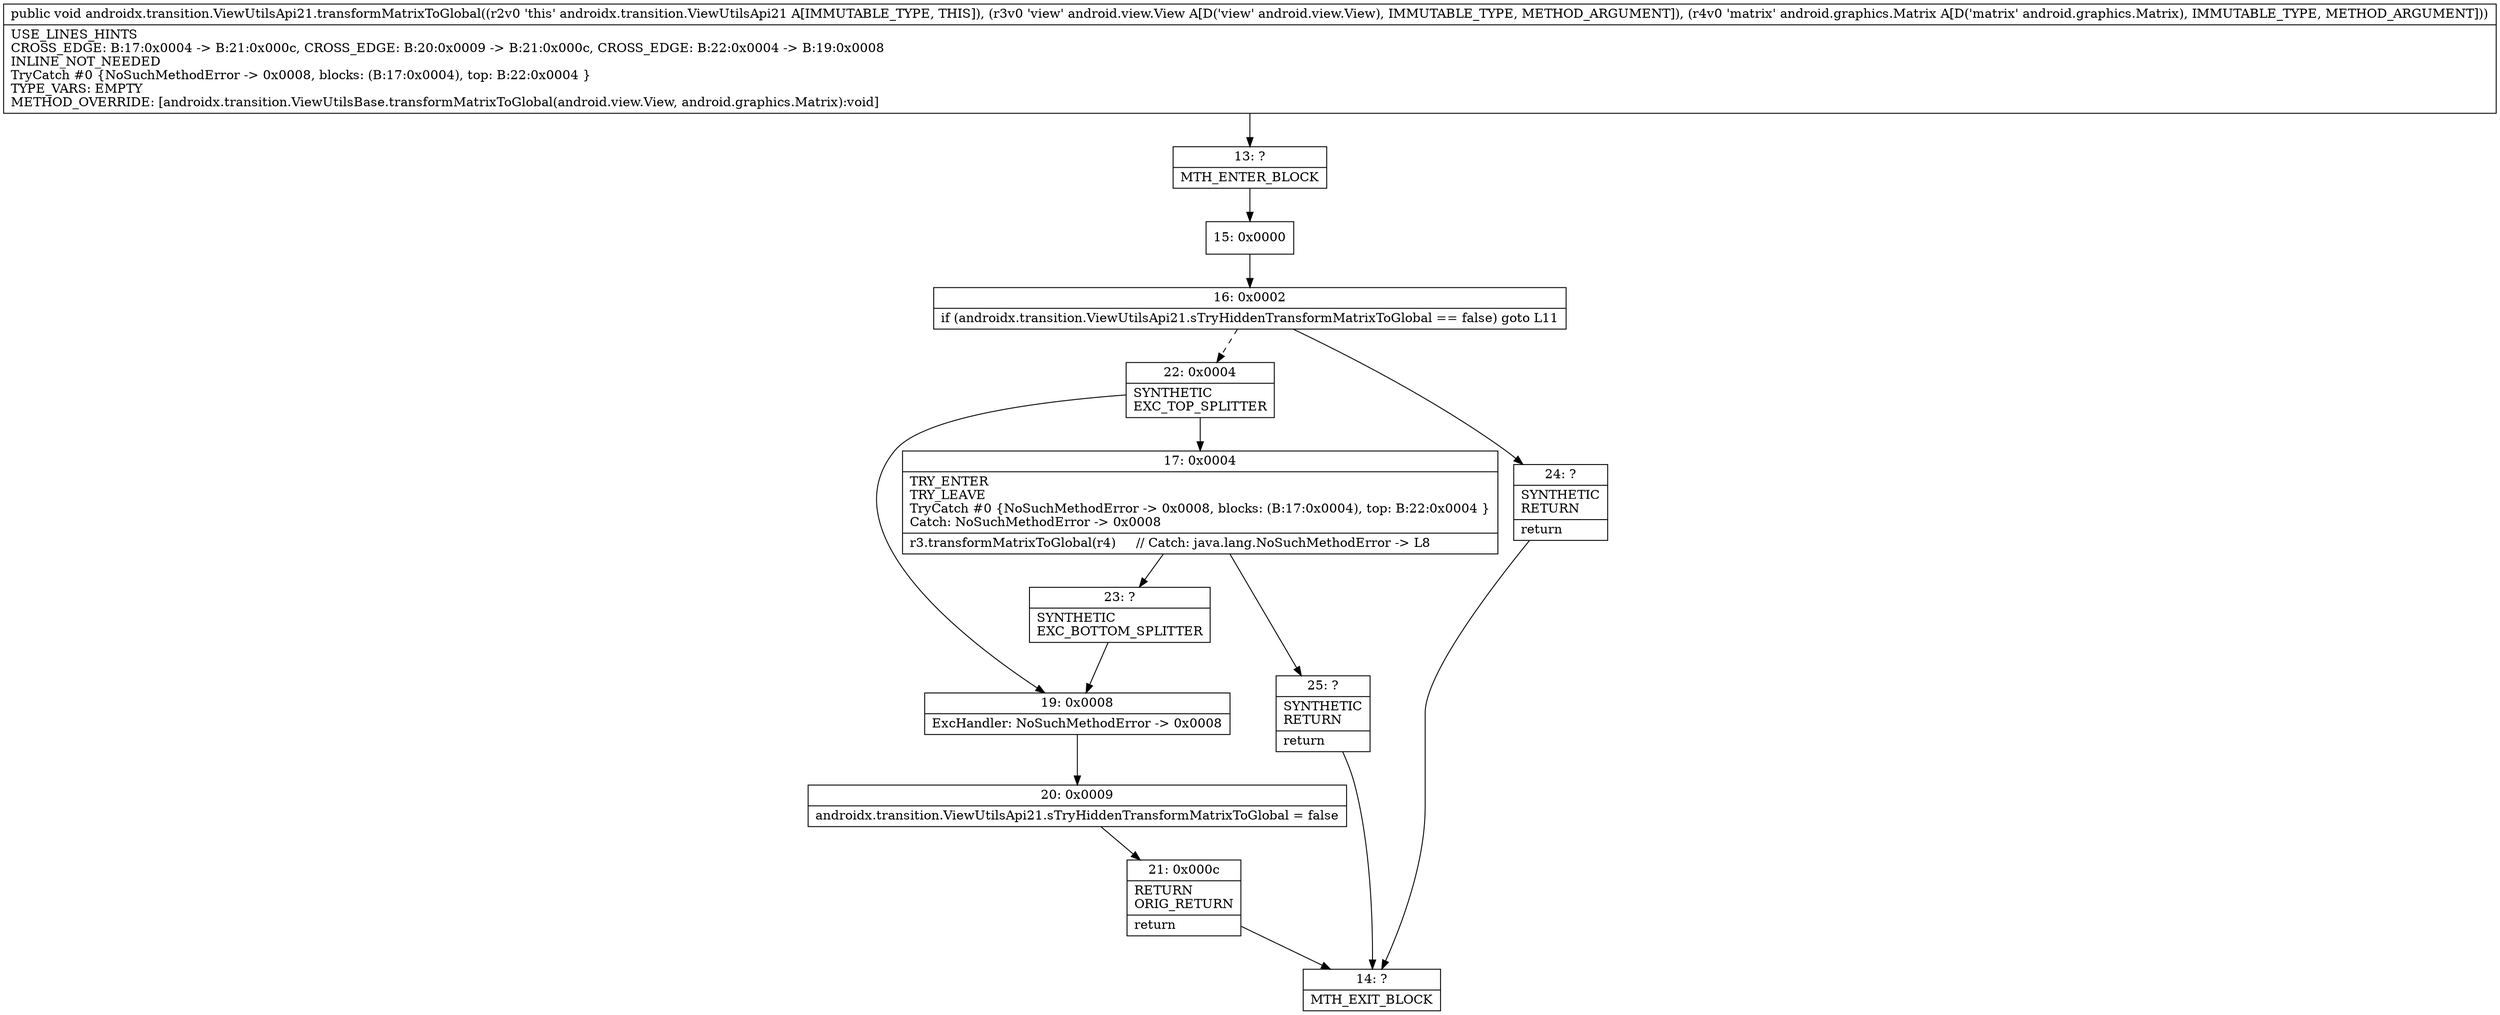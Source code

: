 digraph "CFG forandroidx.transition.ViewUtilsApi21.transformMatrixToGlobal(Landroid\/view\/View;Landroid\/graphics\/Matrix;)V" {
Node_13 [shape=record,label="{13\:\ ?|MTH_ENTER_BLOCK\l}"];
Node_15 [shape=record,label="{15\:\ 0x0000}"];
Node_16 [shape=record,label="{16\:\ 0x0002|if (androidx.transition.ViewUtilsApi21.sTryHiddenTransformMatrixToGlobal == false) goto L11\l}"];
Node_22 [shape=record,label="{22\:\ 0x0004|SYNTHETIC\lEXC_TOP_SPLITTER\l}"];
Node_17 [shape=record,label="{17\:\ 0x0004|TRY_ENTER\lTRY_LEAVE\lTryCatch #0 \{NoSuchMethodError \-\> 0x0008, blocks: (B:17:0x0004), top: B:22:0x0004 \}\lCatch: NoSuchMethodError \-\> 0x0008\l|r3.transformMatrixToGlobal(r4)     \/\/ Catch: java.lang.NoSuchMethodError \-\> L8\l}"];
Node_23 [shape=record,label="{23\:\ ?|SYNTHETIC\lEXC_BOTTOM_SPLITTER\l}"];
Node_25 [shape=record,label="{25\:\ ?|SYNTHETIC\lRETURN\l|return\l}"];
Node_14 [shape=record,label="{14\:\ ?|MTH_EXIT_BLOCK\l}"];
Node_19 [shape=record,label="{19\:\ 0x0008|ExcHandler: NoSuchMethodError \-\> 0x0008\l}"];
Node_20 [shape=record,label="{20\:\ 0x0009|androidx.transition.ViewUtilsApi21.sTryHiddenTransformMatrixToGlobal = false\l}"];
Node_21 [shape=record,label="{21\:\ 0x000c|RETURN\lORIG_RETURN\l|return\l}"];
Node_24 [shape=record,label="{24\:\ ?|SYNTHETIC\lRETURN\l|return\l}"];
MethodNode[shape=record,label="{public void androidx.transition.ViewUtilsApi21.transformMatrixToGlobal((r2v0 'this' androidx.transition.ViewUtilsApi21 A[IMMUTABLE_TYPE, THIS]), (r3v0 'view' android.view.View A[D('view' android.view.View), IMMUTABLE_TYPE, METHOD_ARGUMENT]), (r4v0 'matrix' android.graphics.Matrix A[D('matrix' android.graphics.Matrix), IMMUTABLE_TYPE, METHOD_ARGUMENT]))  | USE_LINES_HINTS\lCROSS_EDGE: B:17:0x0004 \-\> B:21:0x000c, CROSS_EDGE: B:20:0x0009 \-\> B:21:0x000c, CROSS_EDGE: B:22:0x0004 \-\> B:19:0x0008\lINLINE_NOT_NEEDED\lTryCatch #0 \{NoSuchMethodError \-\> 0x0008, blocks: (B:17:0x0004), top: B:22:0x0004 \}\lTYPE_VARS: EMPTY\lMETHOD_OVERRIDE: [androidx.transition.ViewUtilsBase.transformMatrixToGlobal(android.view.View, android.graphics.Matrix):void]\l}"];
MethodNode -> Node_13;Node_13 -> Node_15;
Node_15 -> Node_16;
Node_16 -> Node_22[style=dashed];
Node_16 -> Node_24;
Node_22 -> Node_17;
Node_22 -> Node_19;
Node_17 -> Node_23;
Node_17 -> Node_25;
Node_23 -> Node_19;
Node_25 -> Node_14;
Node_19 -> Node_20;
Node_20 -> Node_21;
Node_21 -> Node_14;
Node_24 -> Node_14;
}

